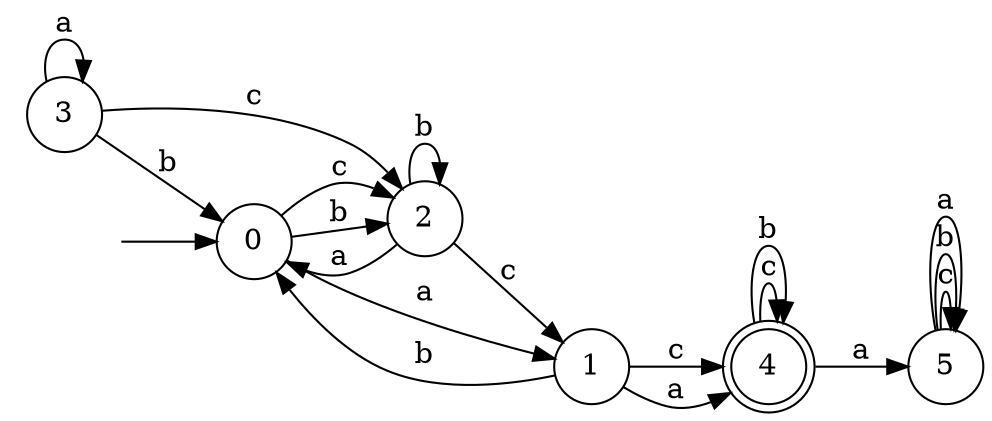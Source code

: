 digraph {
  rankdir=LR;
  0 [label="0", shape = circle];
  0 -> 2 [label="c"];
  0 -> 2 [label="b"];
  0 -> 1 [label="a"];
  1 [label="1", shape = circle];
  1 -> 4 [label="c"];
  1 -> 0 [label="b"];
  1 -> 4 [label="a"];
  2 [label="2", shape = circle];
  2 -> 1 [label="c"];
  2 -> 2 [label="b"];
  2 -> 0 [label="a"];
  3 [label="3", shape = circle];
  3 -> 2 [label="c"];
  3 -> 0 [label="b"];
  3 -> 3 [label="a"];
  4 [label="4", shape = doublecircle];
  4 -> 4 [label="c"];
  4 -> 4 [label="b"];
  4 -> 5 [label="a"];
  5 [label="5", shape = circle];
  5 -> 5 [label="c"];
  5 -> 5 [label="b"];
  5 -> 5 [label="a"];
  6 [label="", shape = plaintext];
  6 -> 0 [label=""];
}

